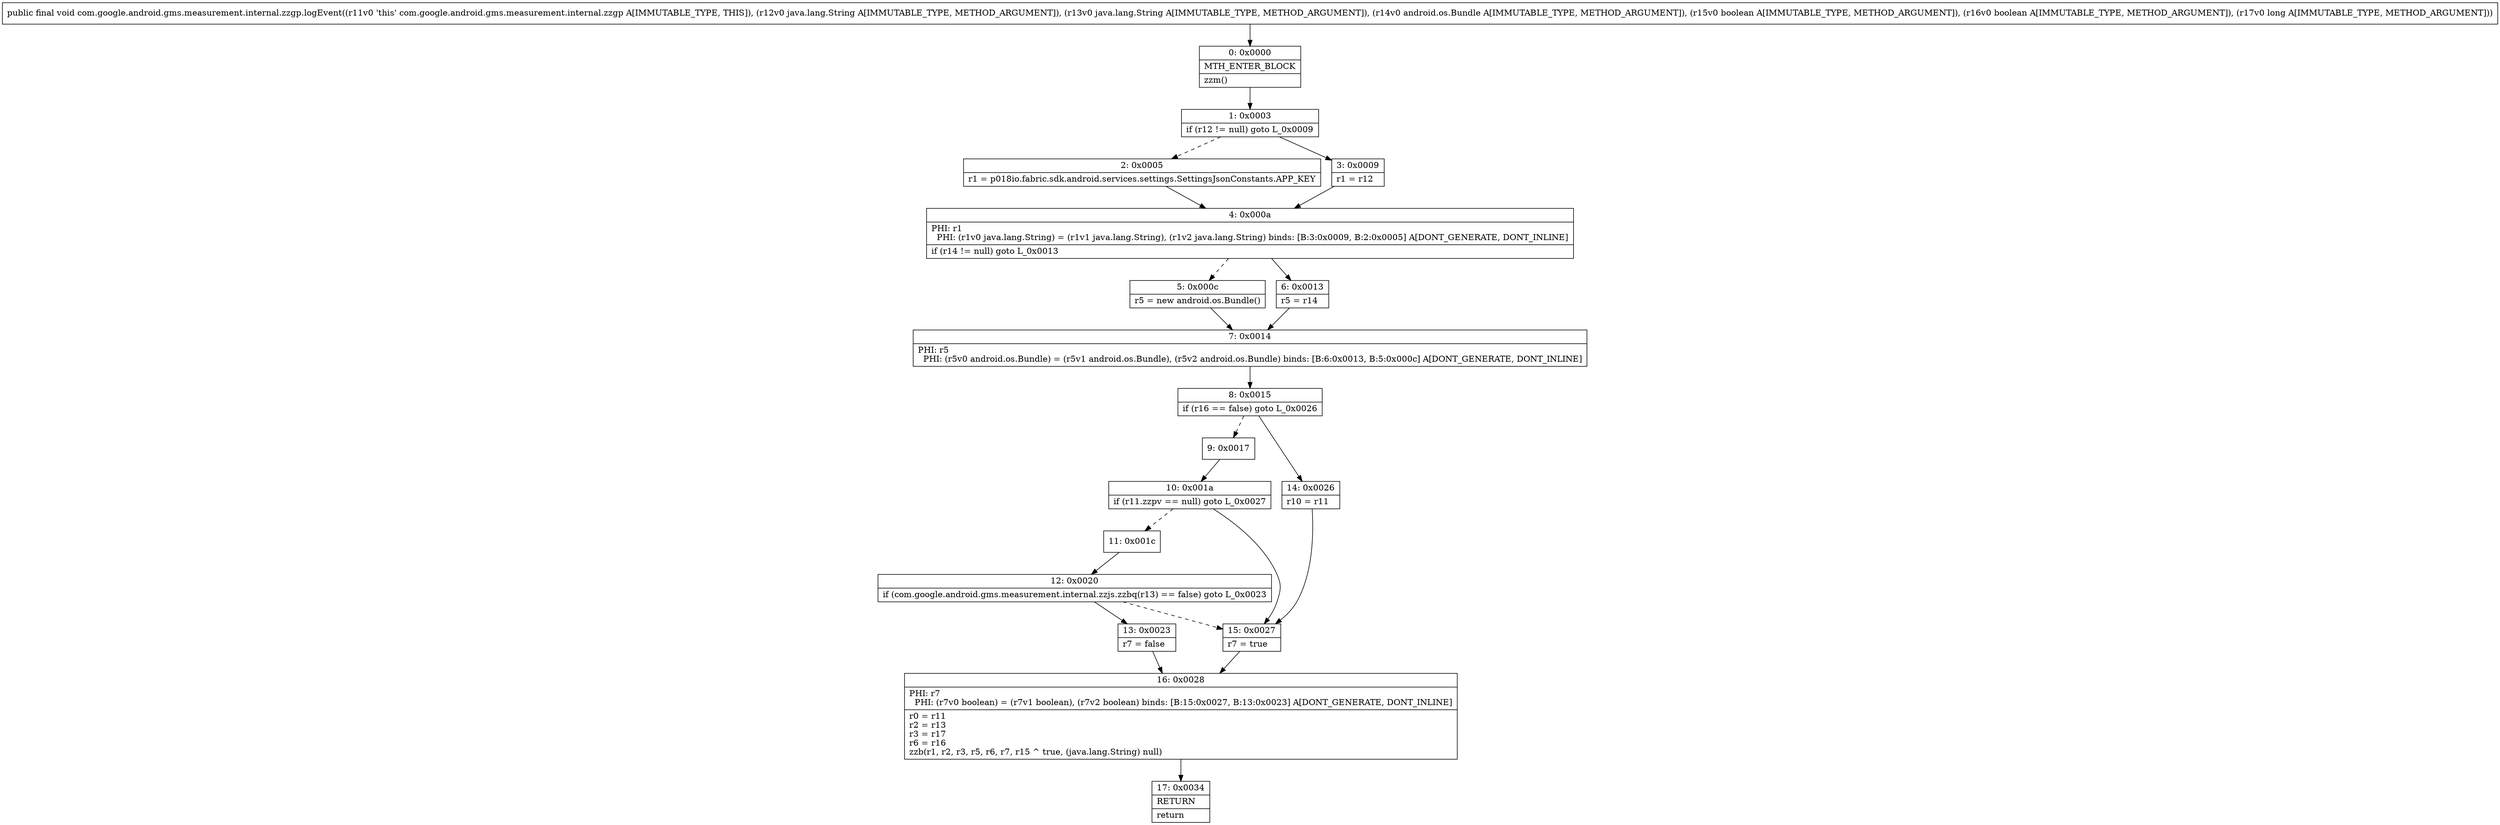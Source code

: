 digraph "CFG forcom.google.android.gms.measurement.internal.zzgp.logEvent(Ljava\/lang\/String;Ljava\/lang\/String;Landroid\/os\/Bundle;ZZJ)V" {
Node_0 [shape=record,label="{0\:\ 0x0000|MTH_ENTER_BLOCK\l|zzm()\l}"];
Node_1 [shape=record,label="{1\:\ 0x0003|if (r12 != null) goto L_0x0009\l}"];
Node_2 [shape=record,label="{2\:\ 0x0005|r1 = p018io.fabric.sdk.android.services.settings.SettingsJsonConstants.APP_KEY\l}"];
Node_3 [shape=record,label="{3\:\ 0x0009|r1 = r12\l}"];
Node_4 [shape=record,label="{4\:\ 0x000a|PHI: r1 \l  PHI: (r1v0 java.lang.String) = (r1v1 java.lang.String), (r1v2 java.lang.String) binds: [B:3:0x0009, B:2:0x0005] A[DONT_GENERATE, DONT_INLINE]\l|if (r14 != null) goto L_0x0013\l}"];
Node_5 [shape=record,label="{5\:\ 0x000c|r5 = new android.os.Bundle()\l}"];
Node_6 [shape=record,label="{6\:\ 0x0013|r5 = r14\l}"];
Node_7 [shape=record,label="{7\:\ 0x0014|PHI: r5 \l  PHI: (r5v0 android.os.Bundle) = (r5v1 android.os.Bundle), (r5v2 android.os.Bundle) binds: [B:6:0x0013, B:5:0x000c] A[DONT_GENERATE, DONT_INLINE]\l}"];
Node_8 [shape=record,label="{8\:\ 0x0015|if (r16 == false) goto L_0x0026\l}"];
Node_9 [shape=record,label="{9\:\ 0x0017}"];
Node_10 [shape=record,label="{10\:\ 0x001a|if (r11.zzpv == null) goto L_0x0027\l}"];
Node_11 [shape=record,label="{11\:\ 0x001c}"];
Node_12 [shape=record,label="{12\:\ 0x0020|if (com.google.android.gms.measurement.internal.zzjs.zzbq(r13) == false) goto L_0x0023\l}"];
Node_13 [shape=record,label="{13\:\ 0x0023|r7 = false\l}"];
Node_14 [shape=record,label="{14\:\ 0x0026|r10 = r11\l}"];
Node_15 [shape=record,label="{15\:\ 0x0027|r7 = true\l}"];
Node_16 [shape=record,label="{16\:\ 0x0028|PHI: r7 \l  PHI: (r7v0 boolean) = (r7v1 boolean), (r7v2 boolean) binds: [B:15:0x0027, B:13:0x0023] A[DONT_GENERATE, DONT_INLINE]\l|r0 = r11\lr2 = r13\lr3 = r17\lr6 = r16\lzzb(r1, r2, r3, r5, r6, r7, r15 ^ true, (java.lang.String) null)\l}"];
Node_17 [shape=record,label="{17\:\ 0x0034|RETURN\l|return\l}"];
MethodNode[shape=record,label="{public final void com.google.android.gms.measurement.internal.zzgp.logEvent((r11v0 'this' com.google.android.gms.measurement.internal.zzgp A[IMMUTABLE_TYPE, THIS]), (r12v0 java.lang.String A[IMMUTABLE_TYPE, METHOD_ARGUMENT]), (r13v0 java.lang.String A[IMMUTABLE_TYPE, METHOD_ARGUMENT]), (r14v0 android.os.Bundle A[IMMUTABLE_TYPE, METHOD_ARGUMENT]), (r15v0 boolean A[IMMUTABLE_TYPE, METHOD_ARGUMENT]), (r16v0 boolean A[IMMUTABLE_TYPE, METHOD_ARGUMENT]), (r17v0 long A[IMMUTABLE_TYPE, METHOD_ARGUMENT])) }"];
MethodNode -> Node_0;
Node_0 -> Node_1;
Node_1 -> Node_2[style=dashed];
Node_1 -> Node_3;
Node_2 -> Node_4;
Node_3 -> Node_4;
Node_4 -> Node_5[style=dashed];
Node_4 -> Node_6;
Node_5 -> Node_7;
Node_6 -> Node_7;
Node_7 -> Node_8;
Node_8 -> Node_9[style=dashed];
Node_8 -> Node_14;
Node_9 -> Node_10;
Node_10 -> Node_11[style=dashed];
Node_10 -> Node_15;
Node_11 -> Node_12;
Node_12 -> Node_13;
Node_12 -> Node_15[style=dashed];
Node_13 -> Node_16;
Node_14 -> Node_15;
Node_15 -> Node_16;
Node_16 -> Node_17;
}

